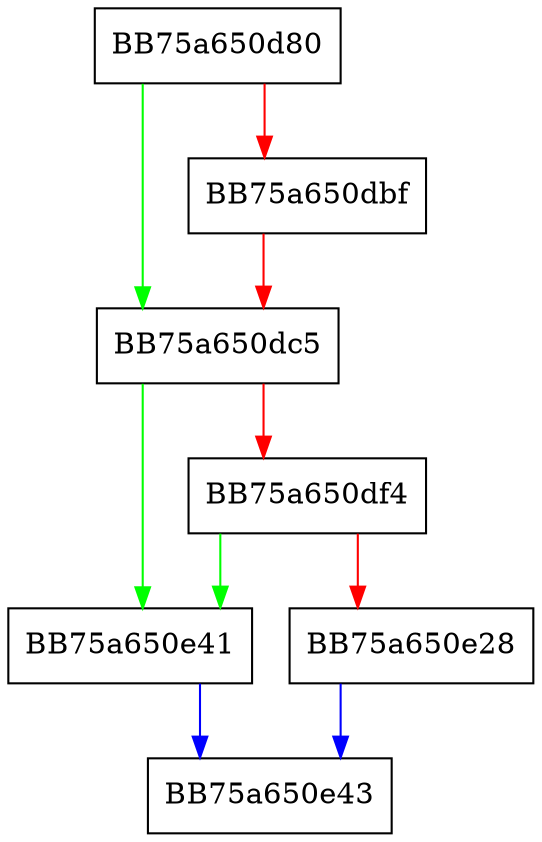 digraph check_pcode_FOP {
  node [shape="box"];
  graph [splines=ortho];
  BB75a650d80 -> BB75a650dc5 [color="green"];
  BB75a650d80 -> BB75a650dbf [color="red"];
  BB75a650dbf -> BB75a650dc5 [color="red"];
  BB75a650dc5 -> BB75a650e41 [color="green"];
  BB75a650dc5 -> BB75a650df4 [color="red"];
  BB75a650df4 -> BB75a650e41 [color="green"];
  BB75a650df4 -> BB75a650e28 [color="red"];
  BB75a650e28 -> BB75a650e43 [color="blue"];
  BB75a650e41 -> BB75a650e43 [color="blue"];
}